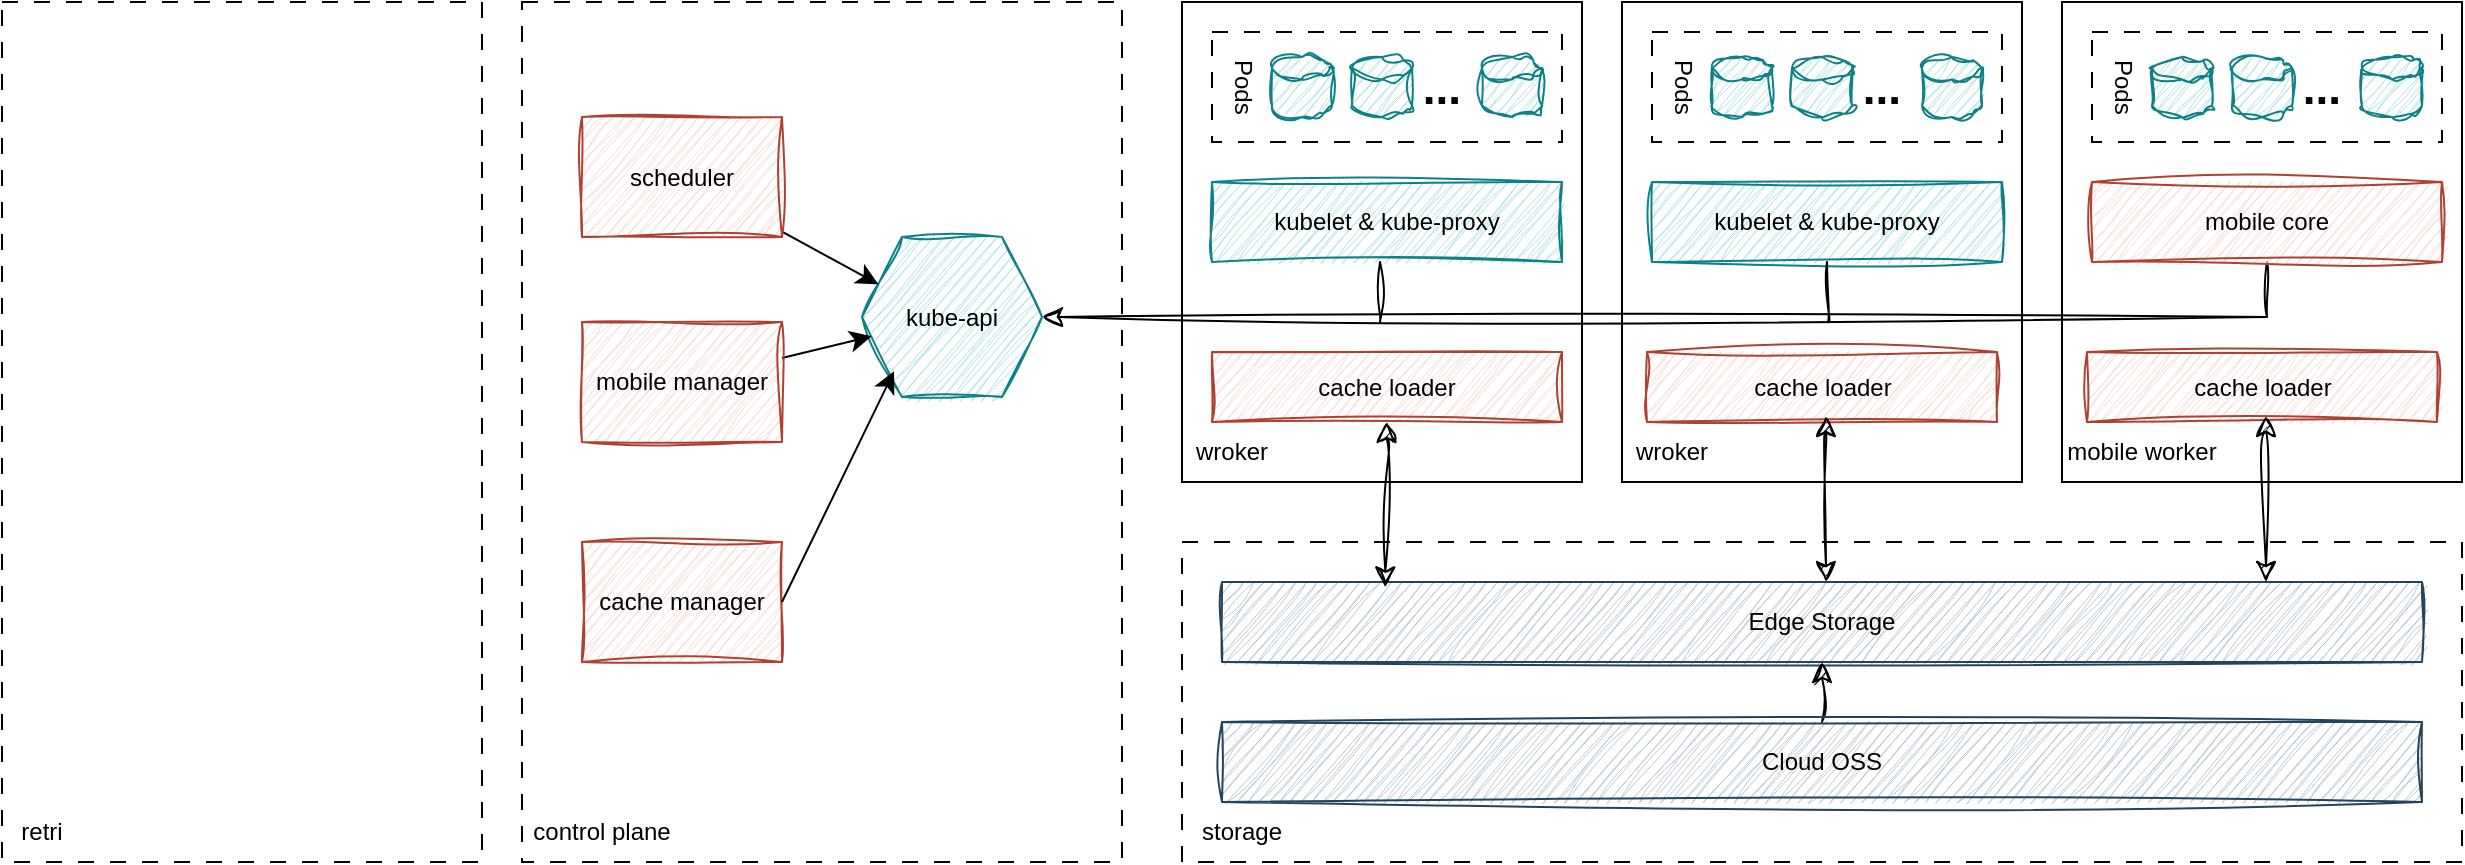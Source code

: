 <mxfile version="26.2.14">
  <diagram name="第 1 页" id="1RJ0WHH1Grk9KFzHiL9v">
    <mxGraphModel dx="1554" dy="882" grid="1" gridSize="10" guides="1" tooltips="1" connect="1" arrows="1" fold="1" page="1" pageScale="1" pageWidth="827" pageHeight="1169" math="0" shadow="0">
      <root>
        <mxCell id="0" />
        <mxCell id="1" parent="0" />
        <mxCell id="AqevQCCf0CBJSamrauh9-11" value="" style="rounded=0;whiteSpace=wrap;html=1;fillColor=none;" vertex="1" parent="1">
          <mxGeometry x="790" y="450" width="200" height="240" as="geometry" />
        </mxCell>
        <mxCell id="AqevQCCf0CBJSamrauh9-20" value="" style="rounded=0;whiteSpace=wrap;html=1;fillColor=none;strokeColor=default;dashed=1;dashPattern=8 8;" vertex="1" parent="1">
          <mxGeometry x="805" y="465" width="175" height="55" as="geometry" />
        </mxCell>
        <mxCell id="AqevQCCf0CBJSamrauh9-2" value="" style="rounded=0;whiteSpace=wrap;html=1;fillColor=none;strokeColor=default;dashed=1;dashPattern=8 8;" vertex="1" parent="1">
          <mxGeometry x="200" y="450" width="240" height="430" as="geometry" />
        </mxCell>
        <mxCell id="AqevQCCf0CBJSamrauh9-4" value="retri" style="text;html=1;align=center;verticalAlign=middle;whiteSpace=wrap;rounded=0;" vertex="1" parent="1">
          <mxGeometry x="200" y="850" width="40" height="30" as="geometry" />
        </mxCell>
        <mxCell id="AqevQCCf0CBJSamrauh9-5" value="" style="rounded=0;whiteSpace=wrap;html=1;fillColor=none;strokeColor=default;dashed=1;dashPattern=8 8;" vertex="1" parent="1">
          <mxGeometry x="460" y="450" width="300" height="430" as="geometry" />
        </mxCell>
        <mxCell id="AqevQCCf0CBJSamrauh9-6" value="control plane" style="text;html=1;align=center;verticalAlign=middle;whiteSpace=wrap;rounded=0;" vertex="1" parent="1">
          <mxGeometry x="460" y="850" width="80" height="30" as="geometry" />
        </mxCell>
        <mxCell id="AqevQCCf0CBJSamrauh9-8" value="" style="rounded=0;whiteSpace=wrap;html=1;fillColor=none;strokeColor=default;dashed=1;dashPattern=8 8;" vertex="1" parent="1">
          <mxGeometry x="790" y="720" width="640" height="160" as="geometry" />
        </mxCell>
        <mxCell id="AqevQCCf0CBJSamrauh9-10" value="storage" style="text;html=1;align=center;verticalAlign=middle;whiteSpace=wrap;rounded=0;" vertex="1" parent="1">
          <mxGeometry x="790" y="850" width="60" height="30" as="geometry" />
        </mxCell>
        <mxCell id="AqevQCCf0CBJSamrauh9-15" value="" style="shape=cylinder3;whiteSpace=wrap;html=1;boundedLbl=1;backgroundOutline=1;size=5.6;sketch=1;curveFitting=1;jiggle=2;fillColor=#b0e3e6;strokeColor=#0e8088;" vertex="1" parent="1">
          <mxGeometry x="835" y="477.5" width="30" height="30" as="geometry" />
        </mxCell>
        <mxCell id="AqevQCCf0CBJSamrauh9-18" value="" style="shape=cylinder3;whiteSpace=wrap;html=1;boundedLbl=1;backgroundOutline=1;size=5.6;sketch=1;curveFitting=1;jiggle=2;fillColor=#b0e3e6;strokeColor=#0e8088;" vertex="1" parent="1">
          <mxGeometry x="940" y="477.5" width="30" height="30" as="geometry" />
        </mxCell>
        <mxCell id="AqevQCCf0CBJSamrauh9-19" value="" style="shape=cylinder3;whiteSpace=wrap;html=1;boundedLbl=1;backgroundOutline=1;size=5.6;sketch=1;curveFitting=1;jiggle=2;fillColor=#b0e3e6;strokeColor=#0e8088;" vertex="1" parent="1">
          <mxGeometry x="875" y="477.5" width="30" height="30" as="geometry" />
        </mxCell>
        <mxCell id="AqevQCCf0CBJSamrauh9-22" value="Pods" style="text;html=1;align=center;verticalAlign=middle;whiteSpace=wrap;rounded=0;direction=south;flipV=1;flipH=0;textDirection=vertical-lr;" vertex="1" parent="1">
          <mxGeometry x="805" y="465" width="30" height="55" as="geometry" />
        </mxCell>
        <mxCell id="AqevQCCf0CBJSamrauh9-23" value="&lt;font style=&quot;font-size: 23px;&quot;&gt;&lt;b&gt;...&lt;/b&gt;&lt;/font&gt;" style="text;html=1;align=center;verticalAlign=middle;whiteSpace=wrap;rounded=0;" vertex="1" parent="1">
          <mxGeometry x="890" y="477.5" width="60" height="30" as="geometry" />
        </mxCell>
        <mxCell id="AqevQCCf0CBJSamrauh9-24" value="wroker" style="text;html=1;align=center;verticalAlign=middle;whiteSpace=wrap;rounded=0;" vertex="1" parent="1">
          <mxGeometry x="790" y="660" width="50" height="30" as="geometry" />
        </mxCell>
        <mxCell id="AqevQCCf0CBJSamrauh9-25" value="kubelet &amp;amp; kube-proxy" style="rounded=0;whiteSpace=wrap;html=1;sketch=1;curveFitting=1;jiggle=2;fillColor=#b0e3e6;strokeColor=#0e8088;" vertex="1" parent="1">
          <mxGeometry x="805" y="540" width="175" height="40" as="geometry" />
        </mxCell>
        <mxCell id="AqevQCCf0CBJSamrauh9-27" style="edgeStyle=orthogonalEdgeStyle;rounded=0;orthogonalLoop=1;jettySize=auto;html=1;fontSize=12;startSize=8;endSize=8;sketch=1;curveFitting=1;jiggle=2;entryX=0.5;entryY=1;entryDx=0;entryDy=0;startArrow=classic;startFill=0;endArrow=none;" edge="1" parent="1" source="AqevQCCf0CBJSamrauh9-26" target="AqevQCCf0CBJSamrauh9-45">
          <mxGeometry relative="1" as="geometry">
            <mxPoint x="1490" y="620" as="targetPoint" />
          </mxGeometry>
        </mxCell>
        <mxCell id="AqevQCCf0CBJSamrauh9-26" value="kube-api" style="shape=hexagon;perimeter=hexagonPerimeter2;whiteSpace=wrap;html=1;fixedSize=1;sketch=1;curveFitting=1;jiggle=2;fillColor=#b0e3e6;strokeColor=#0e8088;" vertex="1" parent="1">
          <mxGeometry x="630" y="567.5" width="90" height="80" as="geometry" />
        </mxCell>
        <mxCell id="AqevQCCf0CBJSamrauh9-28" value="" style="rounded=0;whiteSpace=wrap;html=1;fillColor=none;" vertex="1" parent="1">
          <mxGeometry x="1010" y="450" width="200" height="240" as="geometry" />
        </mxCell>
        <mxCell id="AqevQCCf0CBJSamrauh9-29" value="" style="rounded=0;whiteSpace=wrap;html=1;fillColor=none;strokeColor=default;dashed=1;dashPattern=8 8;" vertex="1" parent="1">
          <mxGeometry x="1025" y="465" width="175" height="55" as="geometry" />
        </mxCell>
        <mxCell id="AqevQCCf0CBJSamrauh9-30" value="" style="shape=cylinder3;whiteSpace=wrap;html=1;boundedLbl=1;backgroundOutline=1;size=5.6;sketch=1;curveFitting=1;jiggle=2;fillColor=#b0e3e6;strokeColor=#0e8088;" vertex="1" parent="1">
          <mxGeometry x="1055" y="477.5" width="30" height="30" as="geometry" />
        </mxCell>
        <mxCell id="AqevQCCf0CBJSamrauh9-31" value="" style="shape=cylinder3;whiteSpace=wrap;html=1;boundedLbl=1;backgroundOutline=1;size=5.6;sketch=1;curveFitting=1;jiggle=2;fillColor=#b0e3e6;strokeColor=#0e8088;" vertex="1" parent="1">
          <mxGeometry x="1160" y="477.5" width="30" height="30" as="geometry" />
        </mxCell>
        <mxCell id="AqevQCCf0CBJSamrauh9-32" value="" style="shape=cylinder3;whiteSpace=wrap;html=1;boundedLbl=1;backgroundOutline=1;size=5.6;sketch=1;curveFitting=1;jiggle=2;fillColor=#b0e3e6;strokeColor=#0e8088;" vertex="1" parent="1">
          <mxGeometry x="1095" y="477.5" width="30" height="30" as="geometry" />
        </mxCell>
        <mxCell id="AqevQCCf0CBJSamrauh9-33" value="Pods" style="text;html=1;align=center;verticalAlign=middle;whiteSpace=wrap;rounded=0;direction=south;flipV=1;flipH=0;textDirection=vertical-lr;" vertex="1" parent="1">
          <mxGeometry x="1025" y="465" width="30" height="55" as="geometry" />
        </mxCell>
        <mxCell id="AqevQCCf0CBJSamrauh9-34" value="&lt;font style=&quot;font-size: 23px;&quot;&gt;&lt;b&gt;...&lt;/b&gt;&lt;/font&gt;" style="text;html=1;align=center;verticalAlign=middle;whiteSpace=wrap;rounded=0;" vertex="1" parent="1">
          <mxGeometry x="1110" y="477.5" width="60" height="30" as="geometry" />
        </mxCell>
        <mxCell id="AqevQCCf0CBJSamrauh9-35" value="wroker" style="text;html=1;align=center;verticalAlign=middle;whiteSpace=wrap;rounded=0;" vertex="1" parent="1">
          <mxGeometry x="1010" y="660" width="50" height="30" as="geometry" />
        </mxCell>
        <mxCell id="AqevQCCf0CBJSamrauh9-36" value="kubelet &amp;amp; kube-proxy" style="rounded=0;whiteSpace=wrap;html=1;sketch=1;curveFitting=1;jiggle=2;fillColor=#b0e3e6;strokeColor=#0e8088;" vertex="1" parent="1">
          <mxGeometry x="1025" y="540" width="175" height="40" as="geometry" />
        </mxCell>
        <mxCell id="AqevQCCf0CBJSamrauh9-37" value="" style="rounded=0;whiteSpace=wrap;html=1;fillColor=none;strokeColor=light-dark(#000000, #f96c30);" vertex="1" parent="1">
          <mxGeometry x="1230" y="450" width="200" height="240" as="geometry" />
        </mxCell>
        <mxCell id="AqevQCCf0CBJSamrauh9-38" value="" style="rounded=0;whiteSpace=wrap;html=1;fillColor=none;strokeColor=default;dashed=1;dashPattern=8 8;" vertex="1" parent="1">
          <mxGeometry x="1245" y="465" width="175" height="55" as="geometry" />
        </mxCell>
        <mxCell id="AqevQCCf0CBJSamrauh9-39" value="" style="shape=cylinder3;whiteSpace=wrap;html=1;boundedLbl=1;backgroundOutline=1;size=5.6;sketch=1;curveFitting=1;jiggle=2;fillColor=#b0e3e6;strokeColor=#0e8088;" vertex="1" parent="1">
          <mxGeometry x="1275" y="477.5" width="30" height="30" as="geometry" />
        </mxCell>
        <mxCell id="AqevQCCf0CBJSamrauh9-40" value="" style="shape=cylinder3;whiteSpace=wrap;html=1;boundedLbl=1;backgroundOutline=1;size=5.6;sketch=1;curveFitting=1;jiggle=2;fillColor=#b0e3e6;strokeColor=#0e8088;" vertex="1" parent="1">
          <mxGeometry x="1380" y="477.5" width="30" height="30" as="geometry" />
        </mxCell>
        <mxCell id="AqevQCCf0CBJSamrauh9-41" value="" style="shape=cylinder3;whiteSpace=wrap;html=1;boundedLbl=1;backgroundOutline=1;size=5.6;sketch=1;curveFitting=1;jiggle=2;fillColor=#b0e3e6;strokeColor=#0e8088;" vertex="1" parent="1">
          <mxGeometry x="1315" y="477.5" width="30" height="30" as="geometry" />
        </mxCell>
        <mxCell id="AqevQCCf0CBJSamrauh9-42" value="Pods" style="text;html=1;align=center;verticalAlign=middle;whiteSpace=wrap;rounded=0;direction=south;flipV=1;flipH=0;textDirection=vertical-lr;" vertex="1" parent="1">
          <mxGeometry x="1245" y="465" width="30" height="55" as="geometry" />
        </mxCell>
        <mxCell id="AqevQCCf0CBJSamrauh9-43" value="&lt;font style=&quot;font-size: 23px;&quot;&gt;&lt;b&gt;...&lt;/b&gt;&lt;/font&gt;" style="text;html=1;align=center;verticalAlign=middle;whiteSpace=wrap;rounded=0;" vertex="1" parent="1">
          <mxGeometry x="1330" y="477.5" width="60" height="30" as="geometry" />
        </mxCell>
        <mxCell id="AqevQCCf0CBJSamrauh9-44" value="mobile worker" style="text;html=1;align=center;verticalAlign=middle;whiteSpace=wrap;rounded=0;" vertex="1" parent="1">
          <mxGeometry x="1230" y="660" width="80" height="30" as="geometry" />
        </mxCell>
        <mxCell id="AqevQCCf0CBJSamrauh9-45" value="mobile core" style="rounded=0;whiteSpace=wrap;html=1;sketch=1;curveFitting=1;jiggle=2;fillColor=#fad9d5;strokeColor=#ae4132;" vertex="1" parent="1">
          <mxGeometry x="1245" y="540" width="175" height="40" as="geometry" />
        </mxCell>
        <mxCell id="AqevQCCf0CBJSamrauh9-46" value="" style="endArrow=none;html=1;rounded=0;fontSize=12;startSize=8;endSize=8;curved=1;entryX=0.5;entryY=1;entryDx=0;entryDy=0;sketch=1;curveFitting=1;jiggle=2;startFill=0;" edge="1" parent="1" target="AqevQCCf0CBJSamrauh9-36">
          <mxGeometry width="50" height="50" relative="1" as="geometry">
            <mxPoint x="1113" y="610" as="sourcePoint" />
            <mxPoint x="870" y="650" as="targetPoint" />
          </mxGeometry>
        </mxCell>
        <mxCell id="AqevQCCf0CBJSamrauh9-47" value="" style="endArrow=none;html=1;rounded=0;fontSize=12;startSize=8;endSize=8;curved=1;entryX=0.5;entryY=1;entryDx=0;entryDy=0;sketch=1;curveFitting=1;jiggle=2;startFill=0;" edge="1" parent="1">
          <mxGeometry width="50" height="50" relative="1" as="geometry">
            <mxPoint x="889" y="610" as="sourcePoint" />
            <mxPoint x="889" y="580" as="targetPoint" />
          </mxGeometry>
        </mxCell>
        <mxCell id="AqevQCCf0CBJSamrauh9-55" style="edgeStyle=none;curved=1;rounded=0;orthogonalLoop=1;jettySize=auto;html=1;entryX=0;entryY=0.25;entryDx=0;entryDy=0;fontSize=12;startSize=8;endSize=8;" edge="1" parent="1" source="AqevQCCf0CBJSamrauh9-49" target="AqevQCCf0CBJSamrauh9-26">
          <mxGeometry relative="1" as="geometry" />
        </mxCell>
        <mxCell id="AqevQCCf0CBJSamrauh9-49" value="scheduler" style="rounded=0;whiteSpace=wrap;html=1;sketch=1;curveFitting=1;jiggle=2;fillColor=#fad9d5;strokeColor=#ae4132;" vertex="1" parent="1">
          <mxGeometry x="490" y="507.5" width="100" height="60" as="geometry" />
        </mxCell>
        <mxCell id="AqevQCCf0CBJSamrauh9-50" value="cache manager" style="rounded=0;whiteSpace=wrap;html=1;sketch=1;curveFitting=1;jiggle=2;fillColor=#fad9d5;strokeColor=#ae4132;" vertex="1" parent="1">
          <mxGeometry x="490" y="720" width="100" height="60" as="geometry" />
        </mxCell>
        <mxCell id="AqevQCCf0CBJSamrauh9-56" style="edgeStyle=none;curved=1;rounded=0;orthogonalLoop=1;jettySize=auto;html=1;fontSize=12;startSize=8;endSize=8;" edge="1" parent="1" source="AqevQCCf0CBJSamrauh9-51" target="AqevQCCf0CBJSamrauh9-26">
          <mxGeometry relative="1" as="geometry" />
        </mxCell>
        <mxCell id="AqevQCCf0CBJSamrauh9-51" value="mobile manager" style="rounded=0;whiteSpace=wrap;html=1;sketch=1;curveFitting=1;jiggle=2;fillColor=#fad9d5;strokeColor=#ae4132;" vertex="1" parent="1">
          <mxGeometry x="490" y="610" width="100" height="60" as="geometry" />
        </mxCell>
        <mxCell id="AqevQCCf0CBJSamrauh9-52" value="cache loader" style="rounded=0;whiteSpace=wrap;html=1;sketch=1;curveFitting=1;jiggle=2;fillColor=#fad9d5;strokeColor=#ae4132;" vertex="1" parent="1">
          <mxGeometry x="805" y="625" width="175" height="35" as="geometry" />
        </mxCell>
        <mxCell id="AqevQCCf0CBJSamrauh9-53" value="cache loader" style="rounded=0;whiteSpace=wrap;html=1;sketch=1;curveFitting=1;jiggle=2;fillColor=#fad9d5;strokeColor=#ae4132;" vertex="1" parent="1">
          <mxGeometry x="1242.5" y="625" width="175" height="35" as="geometry" />
        </mxCell>
        <mxCell id="AqevQCCf0CBJSamrauh9-54" value="cache loader" style="rounded=0;whiteSpace=wrap;html=1;sketch=1;curveFitting=1;jiggle=2;fillColor=#fad9d5;strokeColor=#ae4132;" vertex="1" parent="1">
          <mxGeometry x="1022.5" y="625" width="175" height="35" as="geometry" />
        </mxCell>
        <mxCell id="AqevQCCf0CBJSamrauh9-57" style="edgeStyle=none;curved=1;rounded=0;orthogonalLoop=1;jettySize=auto;html=1;entryX=0.178;entryY=0.839;entryDx=0;entryDy=0;entryPerimeter=0;fontSize=12;startSize=8;endSize=8;exitX=1;exitY=0.5;exitDx=0;exitDy=0;" edge="1" parent="1" source="AqevQCCf0CBJSamrauh9-50" target="AqevQCCf0CBJSamrauh9-26">
          <mxGeometry relative="1" as="geometry" />
        </mxCell>
        <mxCell id="AqevQCCf0CBJSamrauh9-58" value="Edge Storage" style="rounded=0;whiteSpace=wrap;html=1;sketch=1;curveFitting=1;jiggle=2;fillColor=#bac8d3;strokeColor=#23445d;" vertex="1" parent="1">
          <mxGeometry x="810" y="740" width="600" height="40" as="geometry" />
        </mxCell>
        <mxCell id="AqevQCCf0CBJSamrauh9-59" style="edgeStyle=none;curved=1;rounded=0;orthogonalLoop=1;jettySize=auto;html=1;entryX=0.136;entryY=0.068;entryDx=0;entryDy=0;entryPerimeter=0;fontSize=12;startSize=8;endSize=8;sketch=1;curveFitting=1;jiggle=2;endArrow=classic;startFill=1;startArrow=classic;endFill=1;" edge="1" parent="1" source="AqevQCCf0CBJSamrauh9-52" target="AqevQCCf0CBJSamrauh9-58">
          <mxGeometry relative="1" as="geometry" />
        </mxCell>
        <mxCell id="AqevQCCf0CBJSamrauh9-60" style="edgeStyle=none;curved=1;rounded=0;orthogonalLoop=1;jettySize=auto;html=1;entryX=0.136;entryY=0.068;entryDx=0;entryDy=0;entryPerimeter=0;fontSize=12;startSize=8;endSize=8;sketch=1;curveFitting=1;jiggle=2;endArrow=classic;startFill=1;startArrow=classic;endFill=1;" edge="1" parent="1">
          <mxGeometry relative="1" as="geometry">
            <mxPoint x="1112" y="657" as="sourcePoint" />
            <mxPoint x="1112" y="740" as="targetPoint" />
          </mxGeometry>
        </mxCell>
        <mxCell id="AqevQCCf0CBJSamrauh9-61" style="edgeStyle=none;curved=1;rounded=0;orthogonalLoop=1;jettySize=auto;html=1;entryX=0.136;entryY=0.068;entryDx=0;entryDy=0;entryPerimeter=0;fontSize=12;startSize=8;endSize=8;sketch=1;curveFitting=1;jiggle=2;endArrow=classic;startFill=1;startArrow=classic;endFill=1;" edge="1" parent="1">
          <mxGeometry relative="1" as="geometry">
            <mxPoint x="1332" y="657" as="sourcePoint" />
            <mxPoint x="1332" y="740" as="targetPoint" />
          </mxGeometry>
        </mxCell>
        <mxCell id="AqevQCCf0CBJSamrauh9-63" style="edgeStyle=none;curved=1;rounded=0;orthogonalLoop=1;jettySize=auto;html=1;entryX=0.5;entryY=1;entryDx=0;entryDy=0;fontSize=12;startSize=8;endSize=8;sketch=1;curveFitting=1;jiggle=2;" edge="1" parent="1" source="AqevQCCf0CBJSamrauh9-62" target="AqevQCCf0CBJSamrauh9-58">
          <mxGeometry relative="1" as="geometry" />
        </mxCell>
        <mxCell id="AqevQCCf0CBJSamrauh9-62" value="Cloud OSS" style="rounded=0;whiteSpace=wrap;html=1;sketch=1;curveFitting=1;jiggle=2;fillColor=#bac8d3;strokeColor=#23445d;" vertex="1" parent="1">
          <mxGeometry x="810" y="810" width="600" height="40" as="geometry" />
        </mxCell>
      </root>
    </mxGraphModel>
  </diagram>
</mxfile>
